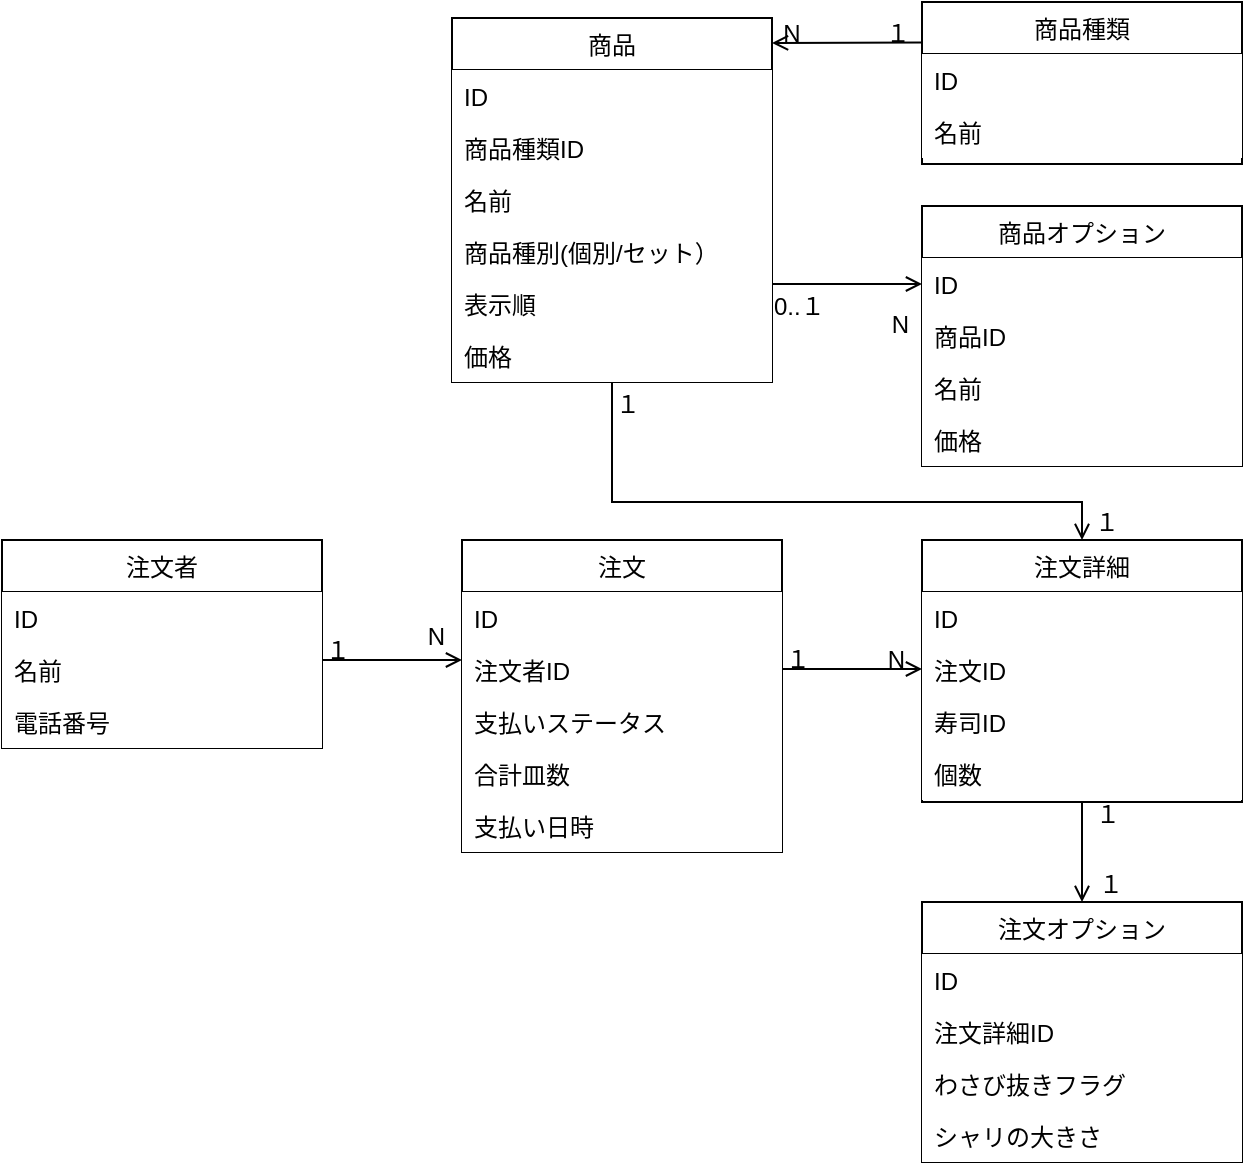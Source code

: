 <mxfile version="15.7.3" type="device"><diagram id="C5RBs43oDa-KdzZeNtuy" name="Page-1"><mxGraphModel dx="922" dy="614" grid="1" gridSize="10" guides="1" tooltips="1" connect="1" arrows="1" fold="1" page="1" pageScale="1" pageWidth="827" pageHeight="1169" math="0" shadow="0"><root><mxCell id="WIyWlLk6GJQsqaUBKTNV-0"/><mxCell id="WIyWlLk6GJQsqaUBKTNV-1" parent="WIyWlLk6GJQsqaUBKTNV-0"/><mxCell id="zkfFHV4jXpPFQw0GAbJ--13" value="注文" style="swimlane;fontStyle=0;align=center;verticalAlign=top;childLayout=stackLayout;horizontal=1;startSize=26;horizontalStack=0;resizeParent=1;resizeLast=0;collapsible=1;marginBottom=0;rounded=0;shadow=0;strokeWidth=1;" parent="WIyWlLk6GJQsqaUBKTNV-1" vertex="1"><mxGeometry x="235" y="429" width="160" height="156" as="geometry"><mxRectangle x="340" y="380" width="170" height="26" as="alternateBounds"/></mxGeometry></mxCell><mxCell id="zkfFHV4jXpPFQw0GAbJ--14" value="ID&#10;" style="text;align=left;verticalAlign=top;spacingLeft=4;spacingRight=4;overflow=hidden;rotatable=0;points=[[0,0.5],[1,0.5]];portConstraint=eastwest;fillColor=default;" parent="zkfFHV4jXpPFQw0GAbJ--13" vertex="1"><mxGeometry y="26" width="160" height="26" as="geometry"/></mxCell><mxCell id="SkkedGWnrhFnwaCjUDxO-12" value="注文者ID&#10;" style="text;align=left;verticalAlign=top;spacingLeft=4;spacingRight=4;overflow=hidden;rotatable=0;points=[[0,0.5],[1,0.5]];portConstraint=eastwest;fillColor=default;" parent="zkfFHV4jXpPFQw0GAbJ--13" vertex="1"><mxGeometry y="52" width="160" height="26" as="geometry"/></mxCell><mxCell id="SkkedGWnrhFnwaCjUDxO-13" value="支払いステータス&#10;" style="text;align=left;verticalAlign=top;spacingLeft=4;spacingRight=4;overflow=hidden;rotatable=0;points=[[0,0.5],[1,0.5]];portConstraint=eastwest;fillColor=default;" parent="zkfFHV4jXpPFQw0GAbJ--13" vertex="1"><mxGeometry y="78" width="160" height="26" as="geometry"/></mxCell><mxCell id="1N2UyBeODw4FCFFzOOn2-0" value="合計皿数&#10;" style="text;align=left;verticalAlign=top;spacingLeft=4;spacingRight=4;overflow=hidden;rotatable=0;points=[[0,0.5],[1,0.5]];portConstraint=eastwest;fillColor=default;" vertex="1" parent="zkfFHV4jXpPFQw0GAbJ--13"><mxGeometry y="104" width="160" height="26" as="geometry"/></mxCell><mxCell id="SkkedGWnrhFnwaCjUDxO-14" value="支払い日時&#10;" style="text;align=left;verticalAlign=top;spacingLeft=4;spacingRight=4;overflow=hidden;rotatable=0;points=[[0,0.5],[1,0.5]];portConstraint=eastwest;fillColor=default;" parent="zkfFHV4jXpPFQw0GAbJ--13" vertex="1"><mxGeometry y="130" width="160" height="26" as="geometry"/></mxCell><mxCell id="zkfFHV4jXpPFQw0GAbJ--17" value="商品" style="swimlane;fontStyle=0;align=center;verticalAlign=top;childLayout=stackLayout;horizontal=1;startSize=26;horizontalStack=0;resizeParent=1;resizeLast=0;collapsible=1;marginBottom=0;rounded=0;shadow=0;strokeWidth=1;" parent="WIyWlLk6GJQsqaUBKTNV-1" vertex="1"><mxGeometry x="230" y="168" width="160" height="182" as="geometry"><mxRectangle x="550" y="140" width="160" height="26" as="alternateBounds"/></mxGeometry></mxCell><mxCell id="zkfFHV4jXpPFQw0GAbJ--18" value="ID&#10;" style="text;align=left;verticalAlign=top;spacingLeft=4;spacingRight=4;overflow=hidden;rotatable=0;points=[[0,0.5],[1,0.5]];portConstraint=eastwest;fillColor=default;" parent="zkfFHV4jXpPFQw0GAbJ--17" vertex="1"><mxGeometry y="26" width="160" height="26" as="geometry"/></mxCell><mxCell id="SkkedGWnrhFnwaCjUDxO-2" value="商品種類ID&#10;" style="text;align=left;verticalAlign=top;spacingLeft=4;spacingRight=4;overflow=hidden;rotatable=0;points=[[0,0.5],[1,0.5]];portConstraint=eastwest;fillColor=default;" parent="zkfFHV4jXpPFQw0GAbJ--17" vertex="1"><mxGeometry y="52" width="160" height="26" as="geometry"/></mxCell><mxCell id="zkfFHV4jXpPFQw0GAbJ--19" value="名前" style="text;align=left;verticalAlign=top;spacingLeft=4;spacingRight=4;overflow=hidden;rotatable=0;points=[[0,0.5],[1,0.5]];portConstraint=eastwest;rounded=0;shadow=0;html=0;fillColor=default;" parent="zkfFHV4jXpPFQw0GAbJ--17" vertex="1"><mxGeometry y="78" width="160" height="26" as="geometry"/></mxCell><mxCell id="SkkedGWnrhFnwaCjUDxO-58" value="商品種別(個別/セット）" style="text;align=left;verticalAlign=top;spacingLeft=4;spacingRight=4;overflow=hidden;rotatable=0;points=[[0,0.5],[1,0.5]];portConstraint=eastwest;rounded=0;shadow=0;html=0;fillColor=default;" parent="zkfFHV4jXpPFQw0GAbJ--17" vertex="1"><mxGeometry y="104" width="160" height="26" as="geometry"/></mxCell><mxCell id="zkfFHV4jXpPFQw0GAbJ--20" value="表示順" style="text;align=left;verticalAlign=top;spacingLeft=4;spacingRight=4;overflow=hidden;rotatable=0;points=[[0,0.5],[1,0.5]];portConstraint=eastwest;rounded=0;shadow=0;html=0;fillColor=default;" parent="zkfFHV4jXpPFQw0GAbJ--17" vertex="1"><mxGeometry y="130" width="160" height="26" as="geometry"/></mxCell><mxCell id="zkfFHV4jXpPFQw0GAbJ--22" value="価格" style="text;align=left;verticalAlign=top;spacingLeft=4;spacingRight=4;overflow=hidden;rotatable=0;points=[[0,0.5],[1,0.5]];portConstraint=eastwest;rounded=0;shadow=0;html=0;fillColor=default;" parent="zkfFHV4jXpPFQw0GAbJ--17" vertex="1"><mxGeometry y="156" width="160" height="26" as="geometry"/></mxCell><mxCell id="SkkedGWnrhFnwaCjUDxO-3" value="商品種類" style="swimlane;fontStyle=0;align=center;verticalAlign=top;childLayout=stackLayout;horizontal=1;startSize=26;horizontalStack=0;resizeParent=1;resizeLast=0;collapsible=1;marginBottom=0;rounded=0;shadow=0;strokeWidth=1;fillColor=default;" parent="WIyWlLk6GJQsqaUBKTNV-1" vertex="1"><mxGeometry x="465" y="160" width="160" height="81" as="geometry"><mxRectangle x="340" y="380" width="170" height="26" as="alternateBounds"/></mxGeometry></mxCell><mxCell id="SkkedGWnrhFnwaCjUDxO-4" value="ID" style="text;align=left;verticalAlign=top;spacingLeft=4;spacingRight=4;overflow=hidden;rotatable=0;points=[[0,0.5],[1,0.5]];portConstraint=eastwest;fillColor=default;" parent="SkkedGWnrhFnwaCjUDxO-3" vertex="1"><mxGeometry y="26" width="160" height="26" as="geometry"/></mxCell><mxCell id="SkkedGWnrhFnwaCjUDxO-6" value="名前" style="text;align=left;verticalAlign=top;spacingLeft=4;spacingRight=4;overflow=hidden;rotatable=0;points=[[0,0.5],[1,0.5]];portConstraint=eastwest;fillColor=default;" parent="SkkedGWnrhFnwaCjUDxO-3" vertex="1"><mxGeometry y="52" width="160" height="26" as="geometry"/></mxCell><mxCell id="SkkedGWnrhFnwaCjUDxO-7" value="商品オプション" style="swimlane;fontStyle=0;align=center;verticalAlign=top;childLayout=stackLayout;horizontal=1;startSize=26;horizontalStack=0;resizeParent=1;resizeLast=0;collapsible=1;marginBottom=0;rounded=0;shadow=0;strokeWidth=1;" parent="WIyWlLk6GJQsqaUBKTNV-1" vertex="1"><mxGeometry x="465" y="262" width="160" height="130" as="geometry"><mxRectangle x="340" y="380" width="170" height="26" as="alternateBounds"/></mxGeometry></mxCell><mxCell id="SkkedGWnrhFnwaCjUDxO-8" value="ID" style="text;align=left;verticalAlign=top;spacingLeft=4;spacingRight=4;overflow=hidden;rotatable=0;points=[[0,0.5],[1,0.5]];portConstraint=eastwest;fillColor=default;" parent="SkkedGWnrhFnwaCjUDxO-7" vertex="1"><mxGeometry y="26" width="160" height="26" as="geometry"/></mxCell><mxCell id="SkkedGWnrhFnwaCjUDxO-11" value="商品ID" style="text;align=left;verticalAlign=top;spacingLeft=4;spacingRight=4;overflow=hidden;rotatable=0;points=[[0,0.5],[1,0.5]];portConstraint=eastwest;fillColor=default;" parent="SkkedGWnrhFnwaCjUDxO-7" vertex="1"><mxGeometry y="52" width="160" height="26" as="geometry"/></mxCell><mxCell id="SkkedGWnrhFnwaCjUDxO-9" value="名前" style="text;align=left;verticalAlign=top;spacingLeft=4;spacingRight=4;overflow=hidden;rotatable=0;points=[[0,0.5],[1,0.5]];portConstraint=eastwest;fillColor=default;" parent="SkkedGWnrhFnwaCjUDxO-7" vertex="1"><mxGeometry y="78" width="160" height="26" as="geometry"/></mxCell><mxCell id="SkkedGWnrhFnwaCjUDxO-10" value="価格" style="text;align=left;verticalAlign=top;spacingLeft=4;spacingRight=4;overflow=hidden;rotatable=0;points=[[0,0.5],[1,0.5]];portConstraint=eastwest;fillColor=default;" parent="SkkedGWnrhFnwaCjUDxO-7" vertex="1"><mxGeometry y="104" width="160" height="26" as="geometry"/></mxCell><mxCell id="SkkedGWnrhFnwaCjUDxO-15" value="注文詳細" style="swimlane;fontStyle=0;align=center;verticalAlign=top;childLayout=stackLayout;horizontal=1;startSize=26;horizontalStack=0;resizeParent=1;resizeLast=0;collapsible=1;marginBottom=0;rounded=0;shadow=0;strokeWidth=1;" parent="WIyWlLk6GJQsqaUBKTNV-1" vertex="1"><mxGeometry x="465" y="429" width="160" height="131" as="geometry"><mxRectangle x="340" y="380" width="170" height="26" as="alternateBounds"/></mxGeometry></mxCell><mxCell id="SkkedGWnrhFnwaCjUDxO-16" value="ID&#10;" style="text;align=left;verticalAlign=top;spacingLeft=4;spacingRight=4;overflow=hidden;rotatable=0;points=[[0,0.5],[1,0.5]];portConstraint=eastwest;fillColor=default;" parent="SkkedGWnrhFnwaCjUDxO-15" vertex="1"><mxGeometry y="26" width="160" height="26" as="geometry"/></mxCell><mxCell id="SkkedGWnrhFnwaCjUDxO-17" value="注文ID&#10;" style="text;align=left;verticalAlign=top;spacingLeft=4;spacingRight=4;overflow=hidden;rotatable=0;points=[[0,0.5],[1,0.5]];portConstraint=eastwest;fillColor=default;" parent="SkkedGWnrhFnwaCjUDxO-15" vertex="1"><mxGeometry y="52" width="160" height="26" as="geometry"/></mxCell><mxCell id="SkkedGWnrhFnwaCjUDxO-18" value="寿司ID&#10;" style="text;align=left;verticalAlign=top;spacingLeft=4;spacingRight=4;overflow=hidden;rotatable=0;points=[[0,0.5],[1,0.5]];portConstraint=eastwest;fillColor=default;" parent="SkkedGWnrhFnwaCjUDxO-15" vertex="1"><mxGeometry y="78" width="160" height="26" as="geometry"/></mxCell><mxCell id="SkkedGWnrhFnwaCjUDxO-20" value="個数&#10;" style="text;align=left;verticalAlign=top;spacingLeft=4;spacingRight=4;overflow=hidden;rotatable=0;points=[[0,0.5],[1,0.5]];portConstraint=eastwest;fillColor=default;" parent="SkkedGWnrhFnwaCjUDxO-15" vertex="1"><mxGeometry y="104" width="160" height="26" as="geometry"/></mxCell><mxCell id="SkkedGWnrhFnwaCjUDxO-21" value="注文者" style="swimlane;fontStyle=0;align=center;verticalAlign=top;childLayout=stackLayout;horizontal=1;startSize=26;horizontalStack=0;resizeParent=1;resizeLast=0;collapsible=1;marginBottom=0;rounded=0;shadow=0;strokeWidth=1;" parent="WIyWlLk6GJQsqaUBKTNV-1" vertex="1"><mxGeometry x="5" y="429" width="160" height="104" as="geometry"><mxRectangle x="340" y="380" width="170" height="26" as="alternateBounds"/></mxGeometry></mxCell><mxCell id="SkkedGWnrhFnwaCjUDxO-22" value="ID&#10;" style="text;align=left;verticalAlign=top;spacingLeft=4;spacingRight=4;overflow=hidden;rotatable=0;points=[[0,0.5],[1,0.5]];portConstraint=eastwest;fillColor=default;" parent="SkkedGWnrhFnwaCjUDxO-21" vertex="1"><mxGeometry y="26" width="160" height="26" as="geometry"/></mxCell><mxCell id="SkkedGWnrhFnwaCjUDxO-23" value="名前&#10;" style="text;align=left;verticalAlign=top;spacingLeft=4;spacingRight=4;overflow=hidden;rotatable=0;points=[[0,0.5],[1,0.5]];portConstraint=eastwest;fillColor=default;" parent="SkkedGWnrhFnwaCjUDxO-21" vertex="1"><mxGeometry y="52" width="160" height="26" as="geometry"/></mxCell><mxCell id="SkkedGWnrhFnwaCjUDxO-24" value="電話番号&#10;" style="text;align=left;verticalAlign=top;spacingLeft=4;spacingRight=4;overflow=hidden;rotatable=0;points=[[0,0.5],[1,0.5]];portConstraint=eastwest;fillColor=default;" parent="SkkedGWnrhFnwaCjUDxO-21" vertex="1"><mxGeometry y="78" width="160" height="26" as="geometry"/></mxCell><mxCell id="SkkedGWnrhFnwaCjUDxO-26" value="" style="endArrow=open;shadow=0;strokeWidth=1;rounded=0;endFill=1;edgeStyle=elbowEdgeStyle;elbow=vertical;" parent="WIyWlLk6GJQsqaUBKTNV-1" edge="1"><mxGeometry x="0.5" y="41" relative="1" as="geometry"><mxPoint x="165" y="489" as="sourcePoint"/><mxPoint x="235" y="489" as="targetPoint"/><mxPoint x="-40" y="32" as="offset"/></mxGeometry></mxCell><mxCell id="SkkedGWnrhFnwaCjUDxO-27" value="１" style="resizable=0;align=left;verticalAlign=bottom;labelBackgroundColor=none;fontSize=12;" parent="SkkedGWnrhFnwaCjUDxO-26" connectable="0" vertex="1"><mxGeometry x="-1" relative="1" as="geometry"><mxPoint y="4" as="offset"/></mxGeometry></mxCell><mxCell id="SkkedGWnrhFnwaCjUDxO-28" value="N&#10;" style="resizable=0;align=right;verticalAlign=bottom;labelBackgroundColor=none;fontSize=12;" parent="SkkedGWnrhFnwaCjUDxO-26" connectable="0" vertex="1"><mxGeometry x="1" relative="1" as="geometry"><mxPoint x="-7" y="11" as="offset"/></mxGeometry></mxCell><mxCell id="SkkedGWnrhFnwaCjUDxO-30" value="" style="endArrow=open;shadow=0;strokeWidth=1;rounded=0;endFill=1;edgeStyle=elbowEdgeStyle;elbow=vertical;" parent="WIyWlLk6GJQsqaUBKTNV-1" edge="1"><mxGeometry x="0.5" y="41" relative="1" as="geometry"><mxPoint x="395" y="493.5" as="sourcePoint"/><mxPoint x="465" y="493.5" as="targetPoint"/><mxPoint x="-40" y="32" as="offset"/></mxGeometry></mxCell><mxCell id="SkkedGWnrhFnwaCjUDxO-31" value="１" style="resizable=0;align=left;verticalAlign=bottom;labelBackgroundColor=none;fontSize=12;" parent="SkkedGWnrhFnwaCjUDxO-30" connectable="0" vertex="1"><mxGeometry x="-1" relative="1" as="geometry"><mxPoint y="4" as="offset"/></mxGeometry></mxCell><mxCell id="SkkedGWnrhFnwaCjUDxO-32" value="N" style="resizable=0;align=right;verticalAlign=bottom;labelBackgroundColor=none;fontSize=12;" parent="SkkedGWnrhFnwaCjUDxO-30" connectable="0" vertex="1"><mxGeometry x="1" relative="1" as="geometry"><mxPoint x="-7" y="4" as="offset"/></mxGeometry></mxCell><mxCell id="SkkedGWnrhFnwaCjUDxO-36" value="" style="endArrow=open;shadow=0;strokeWidth=1;rounded=0;endFill=1;edgeStyle=elbowEdgeStyle;elbow=vertical;exitX=0.5;exitY=1;exitDx=0;exitDy=0;" parent="WIyWlLk6GJQsqaUBKTNV-1" source="zkfFHV4jXpPFQw0GAbJ--17" edge="1"><mxGeometry x="0.5" y="41" relative="1" as="geometry"><mxPoint x="615" y="379" as="sourcePoint"/><mxPoint x="545" y="429" as="targetPoint"/><mxPoint x="-40" y="32" as="offset"/><Array as="points"><mxPoint x="430" y="410"/></Array></mxGeometry></mxCell><mxCell id="SkkedGWnrhFnwaCjUDxO-37" value="１" style="resizable=0;align=left;verticalAlign=bottom;labelBackgroundColor=none;fontSize=12;" parent="SkkedGWnrhFnwaCjUDxO-36" connectable="0" vertex="1"><mxGeometry x="-1" relative="1" as="geometry"><mxPoint y="20" as="offset"/></mxGeometry></mxCell><mxCell id="SkkedGWnrhFnwaCjUDxO-38" value="１" style="resizable=0;align=right;verticalAlign=bottom;labelBackgroundColor=none;fontSize=12;" parent="SkkedGWnrhFnwaCjUDxO-36" connectable="0" vertex="1"><mxGeometry x="1" relative="1" as="geometry"><mxPoint x="20" as="offset"/></mxGeometry></mxCell><mxCell id="SkkedGWnrhFnwaCjUDxO-39" value="" style="endArrow=open;shadow=0;strokeWidth=1;rounded=0;endFill=1;edgeStyle=elbowEdgeStyle;elbow=vertical;exitX=0;exitY=0.25;exitDx=0;exitDy=0;" parent="WIyWlLk6GJQsqaUBKTNV-1" source="SkkedGWnrhFnwaCjUDxO-3" target="zkfFHV4jXpPFQw0GAbJ--17" edge="1"><mxGeometry x="0.5" y="41" relative="1" as="geometry"><mxPoint x="645" y="269" as="sourcePoint"/><mxPoint x="630" y="160" as="targetPoint"/><mxPoint x="-40" y="32" as="offset"/></mxGeometry></mxCell><mxCell id="SkkedGWnrhFnwaCjUDxO-40" value="１" style="resizable=0;align=left;verticalAlign=bottom;labelBackgroundColor=none;fontSize=12;" parent="SkkedGWnrhFnwaCjUDxO-39" connectable="0" vertex="1"><mxGeometry x="-1" relative="1" as="geometry"><mxPoint x="-20" y="4" as="offset"/></mxGeometry></mxCell><mxCell id="SkkedGWnrhFnwaCjUDxO-41" value="N" style="resizable=0;align=right;verticalAlign=bottom;labelBackgroundColor=none;fontSize=12;" parent="SkkedGWnrhFnwaCjUDxO-39" connectable="0" vertex="1"><mxGeometry x="1" relative="1" as="geometry"><mxPoint x="16" y="4" as="offset"/></mxGeometry></mxCell><mxCell id="SkkedGWnrhFnwaCjUDxO-42" value="" style="endArrow=open;shadow=0;strokeWidth=1;rounded=0;endFill=1;edgeStyle=elbowEdgeStyle;elbow=vertical;entryX=0;entryY=0.5;entryDx=0;entryDy=0;" parent="WIyWlLk6GJQsqaUBKTNV-1" target="SkkedGWnrhFnwaCjUDxO-8" edge="1"><mxGeometry x="0.5" y="41" relative="1" as="geometry"><mxPoint x="390" y="301" as="sourcePoint"/><mxPoint x="460" y="285" as="targetPoint"/><mxPoint x="-40" y="32" as="offset"/><Array as="points"><mxPoint x="430" y="301"/></Array></mxGeometry></mxCell><mxCell id="SkkedGWnrhFnwaCjUDxO-43" value="0..１" style="resizable=0;align=left;verticalAlign=bottom;labelBackgroundColor=none;fontSize=12;" parent="SkkedGWnrhFnwaCjUDxO-42" connectable="0" vertex="1"><mxGeometry x="-1" relative="1" as="geometry"><mxPoint x="-1" y="20" as="offset"/></mxGeometry></mxCell><mxCell id="SkkedGWnrhFnwaCjUDxO-44" value="N" style="resizable=0;align=right;verticalAlign=bottom;labelBackgroundColor=none;fontSize=12;" parent="SkkedGWnrhFnwaCjUDxO-42" connectable="0" vertex="1"><mxGeometry x="1" relative="1" as="geometry"><mxPoint x="-5" y="29" as="offset"/></mxGeometry></mxCell><mxCell id="SkkedGWnrhFnwaCjUDxO-47" value="注文オプション" style="swimlane;fontStyle=0;align=center;verticalAlign=top;childLayout=stackLayout;horizontal=1;startSize=26;horizontalStack=0;resizeParent=1;resizeLast=0;collapsible=1;marginBottom=0;rounded=0;shadow=0;strokeWidth=1;" parent="WIyWlLk6GJQsqaUBKTNV-1" vertex="1"><mxGeometry x="465" y="610" width="160" height="130" as="geometry"><mxRectangle x="550" y="140" width="160" height="26" as="alternateBounds"/></mxGeometry></mxCell><mxCell id="SkkedGWnrhFnwaCjUDxO-48" value="ID&#10;" style="text;align=left;verticalAlign=top;spacingLeft=4;spacingRight=4;overflow=hidden;rotatable=0;points=[[0,0.5],[1,0.5]];portConstraint=eastwest;fillColor=default;" parent="SkkedGWnrhFnwaCjUDxO-47" vertex="1"><mxGeometry y="26" width="160" height="26" as="geometry"/></mxCell><mxCell id="SkkedGWnrhFnwaCjUDxO-49" value="注文詳細ID&#10;" style="text;align=left;verticalAlign=top;spacingLeft=4;spacingRight=4;overflow=hidden;rotatable=0;points=[[0,0.5],[1,0.5]];portConstraint=eastwest;fillColor=default;" parent="SkkedGWnrhFnwaCjUDxO-47" vertex="1"><mxGeometry y="52" width="160" height="26" as="geometry"/></mxCell><mxCell id="SkkedGWnrhFnwaCjUDxO-50" value="わさび抜きフラグ" style="text;align=left;verticalAlign=top;spacingLeft=4;spacingRight=4;overflow=hidden;rotatable=0;points=[[0,0.5],[1,0.5]];portConstraint=eastwest;rounded=0;shadow=0;html=0;fillColor=default;" parent="SkkedGWnrhFnwaCjUDxO-47" vertex="1"><mxGeometry y="78" width="160" height="26" as="geometry"/></mxCell><mxCell id="SkkedGWnrhFnwaCjUDxO-51" value="シャリの大きさ" style="text;align=left;verticalAlign=top;spacingLeft=4;spacingRight=4;overflow=hidden;rotatable=0;points=[[0,0.5],[1,0.5]];portConstraint=eastwest;rounded=0;shadow=0;html=0;fillColor=default;" parent="SkkedGWnrhFnwaCjUDxO-47" vertex="1"><mxGeometry y="104" width="160" height="26" as="geometry"/></mxCell><mxCell id="SkkedGWnrhFnwaCjUDxO-54" value="" style="endArrow=open;shadow=0;strokeWidth=1;rounded=0;endFill=1;edgeStyle=elbowEdgeStyle;elbow=vertical;exitX=0.5;exitY=1;exitDx=0;exitDy=0;entryX=0.5;entryY=0;entryDx=0;entryDy=0;" parent="WIyWlLk6GJQsqaUBKTNV-1" source="SkkedGWnrhFnwaCjUDxO-15" target="SkkedGWnrhFnwaCjUDxO-47" edge="1"><mxGeometry x="0.5" y="41" relative="1" as="geometry"><mxPoint x="650" y="506.5" as="sourcePoint"/><mxPoint x="720" y="506.5" as="targetPoint"/><mxPoint x="-40" y="32" as="offset"/><Array as="points"><mxPoint x="560" y="600"/></Array></mxGeometry></mxCell><mxCell id="SkkedGWnrhFnwaCjUDxO-55" value="１" style="resizable=0;align=left;verticalAlign=bottom;labelBackgroundColor=none;fontSize=12;" parent="SkkedGWnrhFnwaCjUDxO-54" connectable="0" vertex="1"><mxGeometry x="-1" relative="1" as="geometry"><mxPoint x="5" y="15" as="offset"/></mxGeometry></mxCell><mxCell id="SkkedGWnrhFnwaCjUDxO-56" value="１" style="resizable=0;align=right;verticalAlign=bottom;labelBackgroundColor=none;fontSize=12;" parent="SkkedGWnrhFnwaCjUDxO-54" connectable="0" vertex="1"><mxGeometry x="1" relative="1" as="geometry"><mxPoint x="22" as="offset"/></mxGeometry></mxCell></root></mxGraphModel></diagram></mxfile>